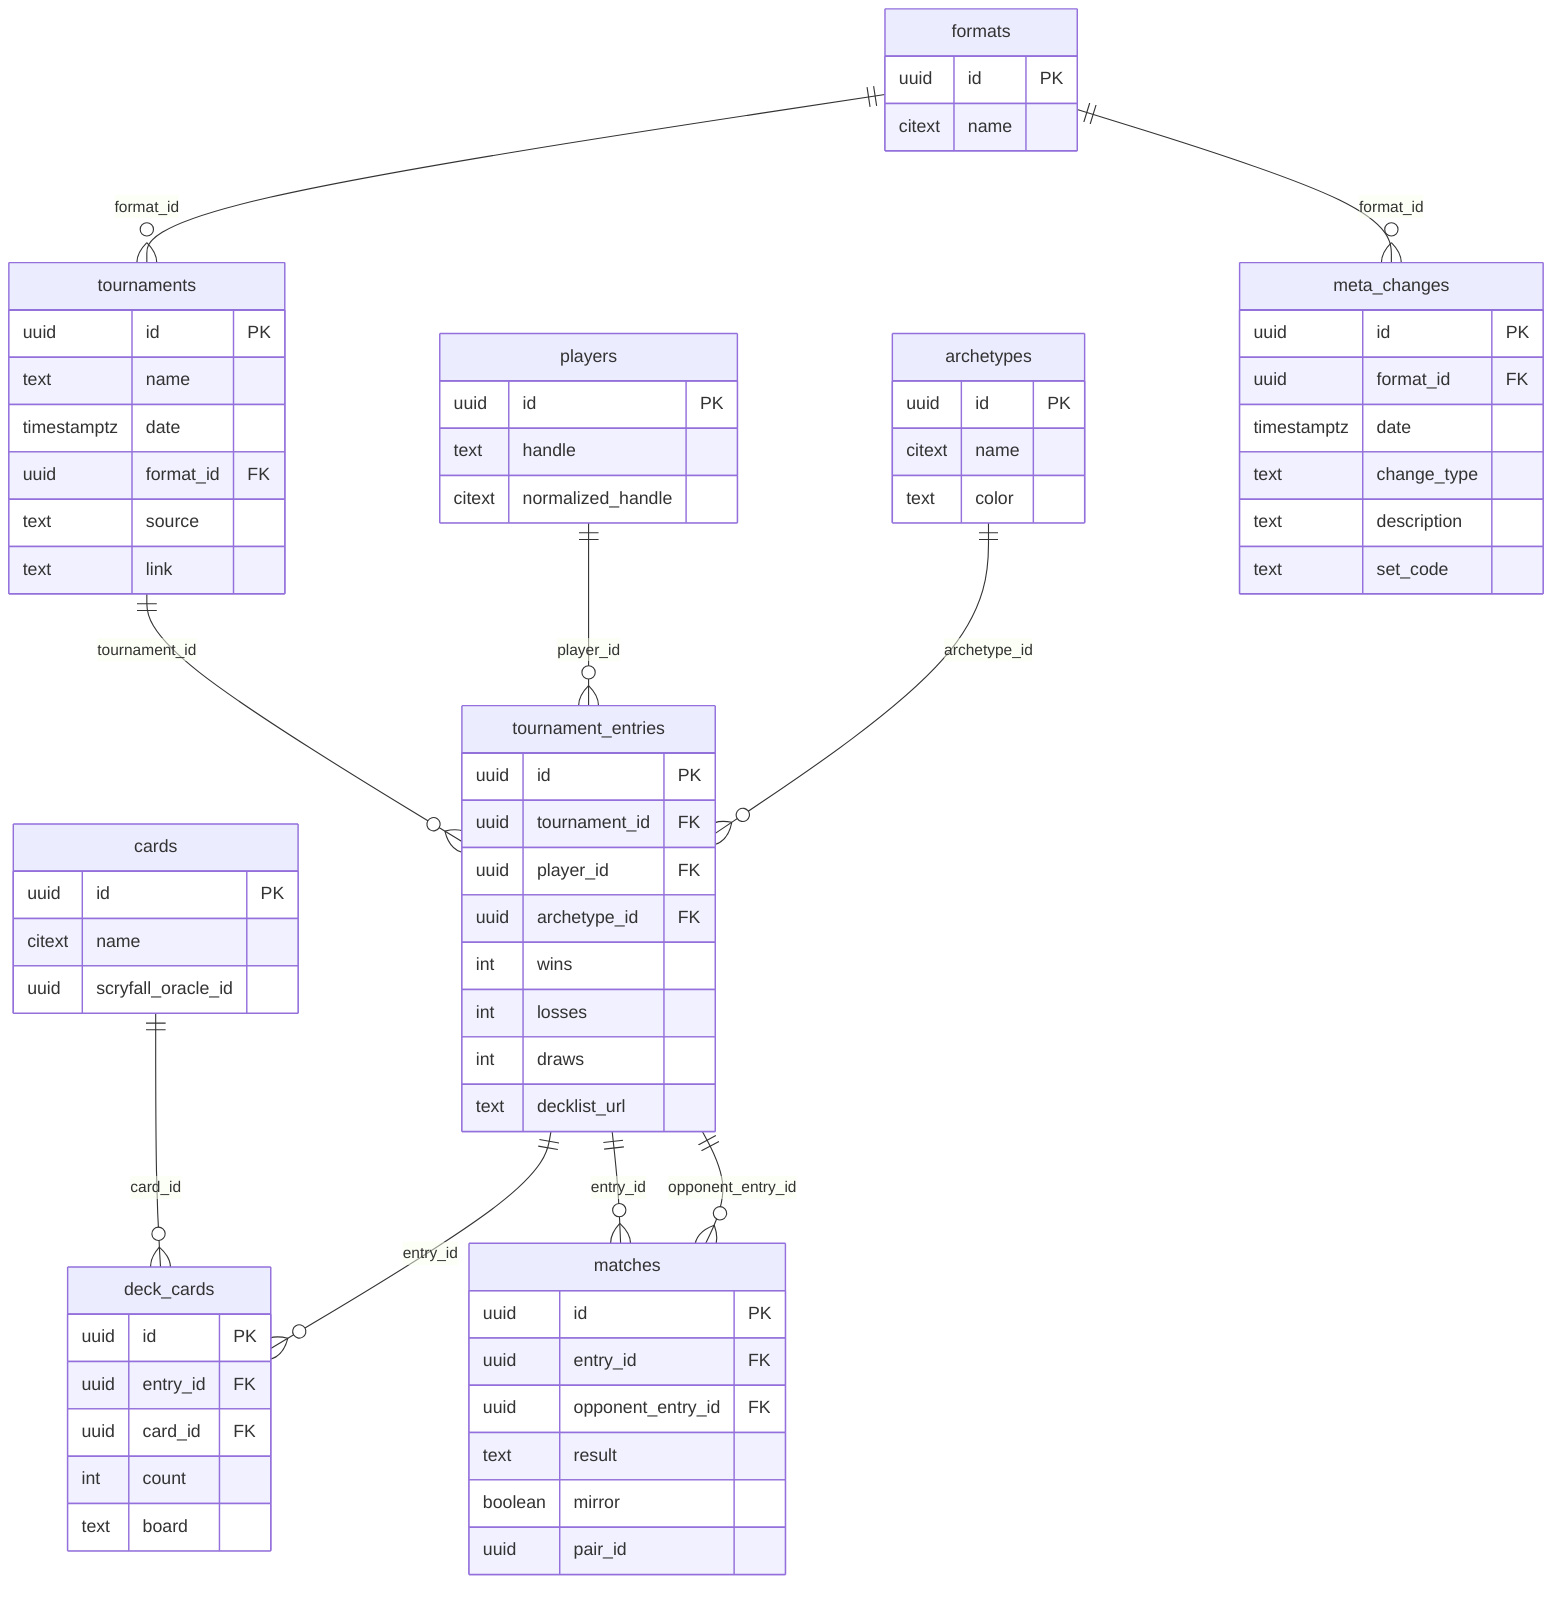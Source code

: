 erDiagram
    %% Enumerations:
    %% - tournaments.source: MTGO | MELEE | OTHER
    %% - deck_cards.board: MAIN | SIDE
    %% - matches.result: WIN | LOSS | DRAW
    %% - meta_changes.change_type: BAN | SET_RELEASE

    formats {
        uuid id PK
        citext name
    }

    meta_changes {
        uuid id PK
        uuid format_id FK 
        timestamptz date 
        text change_type 
        text description
        text set_code
    }

    players {
        uuid id PK
        text handle 
        citext normalized_handle 
    }

    cards {
        uuid id PK
        citext name 
        uuid scryfall_oracle_id
    }

    archetypes {
        uuid id PK
        citext name 
        text color
    }

    tournaments {
        uuid id PK
        text name 
        timestamptz date 
        uuid format_id FK 
        text source 
        text link
    }

    tournament_entries {
        uuid id PK
        uuid tournament_id FK 
        uuid player_id FK 
        uuid archetype_id FK 
        int wins 
        int losses 
        int draws 
        text decklist_url
        %% UNIQUE (tournament_id, player_id)
    }

    deck_cards {
        uuid id PK
        uuid entry_id FK 
        uuid card_id FK 
        int count 
        text board 
        %% board: MAIN | SIDE
        %% UNIQUE (entry_id, card_id, board)
    }

    matches {
        uuid id PK
        uuid entry_id FK 
        uuid opponent_entry_id FK 
        text result 
        boolean mirror 
        uuid pair_id
        %% result: WIN | LOSS | DRAW (from entry_id's perspective)
        %% pair_id: UUID shared by both rows of a real pairing
        %% To avoid double-counting in queries, aggregate by pair_id or filter to entry_id < opponent_entry_id
    }

    %% Relationships
    formats ||--o{ tournaments : "format_id"
    formats ||--o{ meta_changes : "format_id"
    tournaments ||--o{ tournament_entries : "tournament_id"
    players ||--o{ tournament_entries : "player_id"
    archetypes ||--o{ tournament_entries : "archetype_id"
    tournament_entries ||--o{ deck_cards : "entry_id"
    cards ||--o{ deck_cards : "card_id"
    tournament_entries ||--o{ matches : "entry_id"
    tournament_entries ||--o{ matches : "opponent_entry_id"